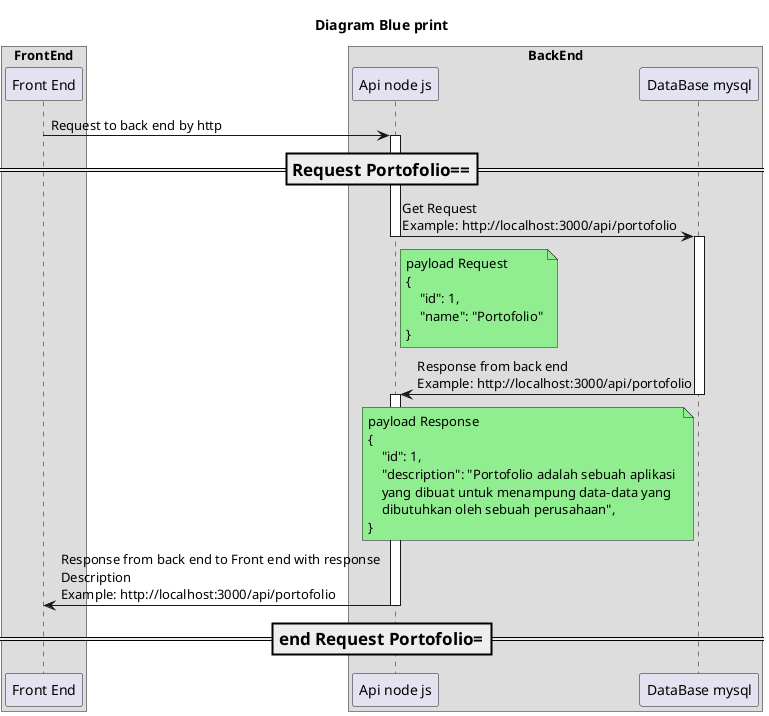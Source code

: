 @startuml Diagram
title "Diagram Blue print"
box FrontEnd
participant "Front End" as a 
end box
box BackEnd
participant "Api node js" as b
participant "DataBase mysql" as c
end box

a -> b: Request to back end by http
activate b
===Request Portofolio==== 
b -> c : Get Request \nExample: http://localhost:3000/api/portofolio
note right of b #LightGreen
payload Request
{
    "id": 1,
    "name": "Portofolio"
}
end note
deactivate b

activate c
c -> b : Response from back end \nExample: http://localhost:3000/api/portofolio
note left of c #LightGreen
payload Response
{
    "id": 1,
    "description": "Portofolio adalah sebuah aplikasi 
    yang dibuat untuk menampung data-data yang
    dibutuhkan oleh sebuah perusahaan",
}
end note
deactivate c
activate b
b-> a : Response from back end to Front end with response \nDescription\nExample: http://localhost:3000/api/portofolio
deactivate b
===end Request Portofolio===


@enduml